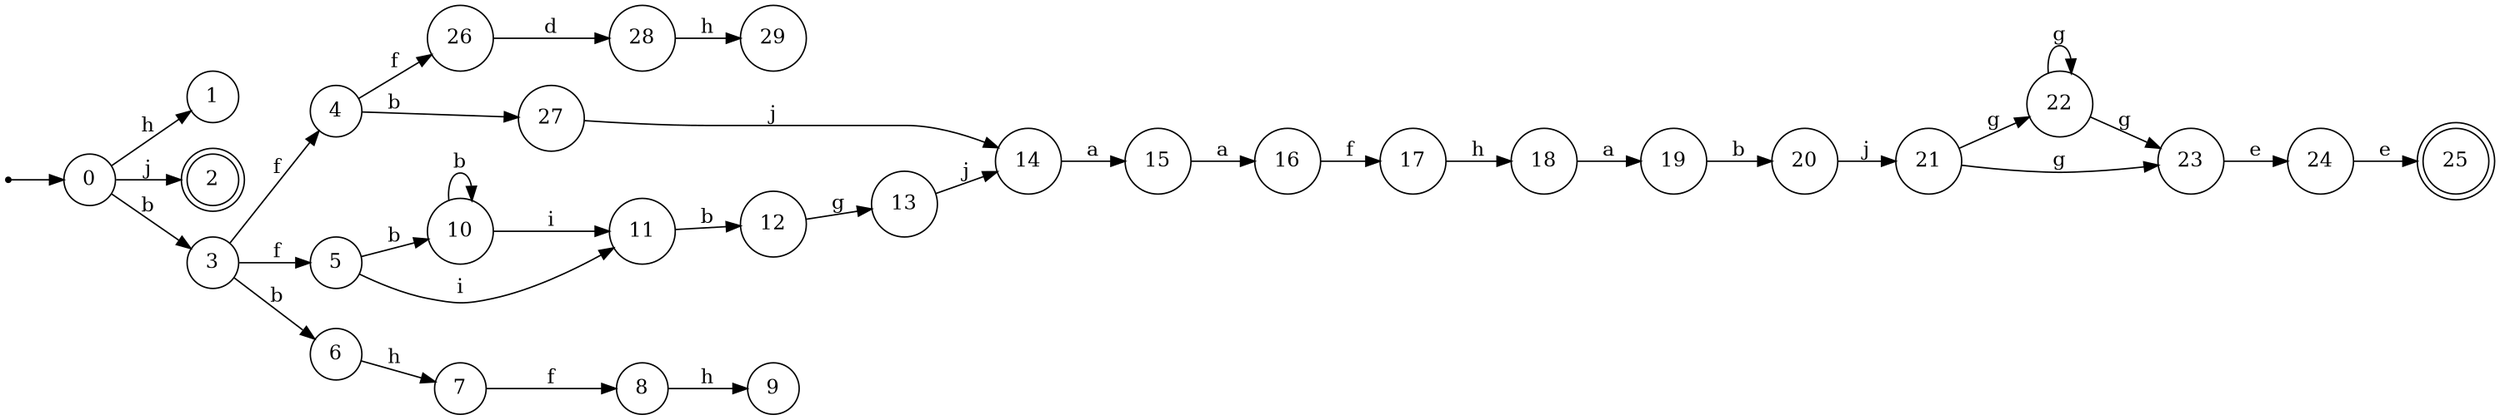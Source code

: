 digraph finite_state_machine {
rankdir=LR;
size="20,20";
node [shape = point]; "dummy0"
node [shape = circle]; "0";
"dummy0" -> "0";
node [shape = circle]; "1";
node [shape = doublecircle]; "2";node [shape = circle]; "3";
node [shape = circle]; "4";
node [shape = circle]; "5";
node [shape = circle]; "6";
node [shape = circle]; "7";
node [shape = circle]; "8";
node [shape = circle]; "9";
node [shape = circle]; "10";
node [shape = circle]; "11";
node [shape = circle]; "12";
node [shape = circle]; "13";
node [shape = circle]; "14";
node [shape = circle]; "15";
node [shape = circle]; "16";
node [shape = circle]; "17";
node [shape = circle]; "18";
node [shape = circle]; "19";
node [shape = circle]; "20";
node [shape = circle]; "21";
node [shape = circle]; "22";
node [shape = circle]; "23";
node [shape = circle]; "24";
node [shape = doublecircle]; "25";node [shape = circle]; "26";
node [shape = circle]; "27";
node [shape = circle]; "28";
node [shape = circle]; "29";
"0" -> "1" [label = "h"];
 "0" -> "2" [label = "j"];
 "0" -> "3" [label = "b"];
 "3" -> "4" [label = "f"];
 "3" -> "5" [label = "f"];
 "3" -> "6" [label = "b"];
 "6" -> "7" [label = "h"];
 "7" -> "8" [label = "f"];
 "8" -> "9" [label = "h"];
 "5" -> "10" [label = "b"];
 "5" -> "11" [label = "i"];
 "11" -> "12" [label = "b"];
 "12" -> "13" [label = "g"];
 "13" -> "14" [label = "j"];
 "14" -> "15" [label = "a"];
 "15" -> "16" [label = "a"];
 "16" -> "17" [label = "f"];
 "17" -> "18" [label = "h"];
 "18" -> "19" [label = "a"];
 "19" -> "20" [label = "b"];
 "20" -> "21" [label = "j"];
 "21" -> "22" [label = "g"];
 "21" -> "23" [label = "g"];
 "23" -> "24" [label = "e"];
 "24" -> "25" [label = "e"];
 "22" -> "22" [label = "g"];
 "22" -> "23" [label = "g"];
 "10" -> "10" [label = "b"];
 "10" -> "11" [label = "i"];
 "4" -> "26" [label = "f"];
 "4" -> "27" [label = "b"];
 "27" -> "14" [label = "j"];
 "26" -> "28" [label = "d"];
 "28" -> "29" [label = "h"];
 }
